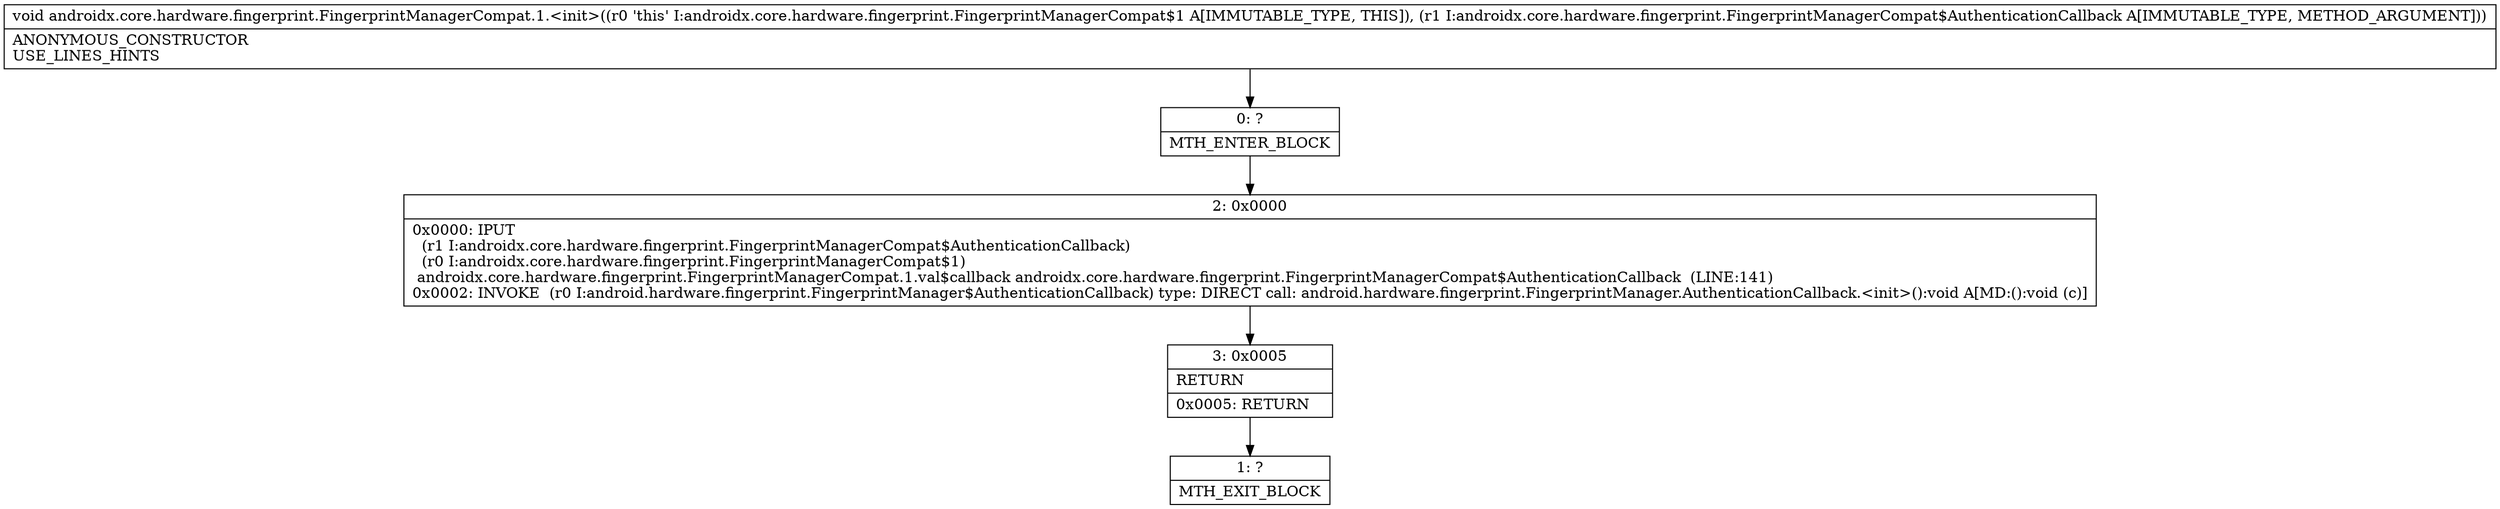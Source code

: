 digraph "CFG forandroidx.core.hardware.fingerprint.FingerprintManagerCompat.1.\<init\>(Landroidx\/core\/hardware\/fingerprint\/FingerprintManagerCompat$AuthenticationCallback;)V" {
Node_0 [shape=record,label="{0\:\ ?|MTH_ENTER_BLOCK\l}"];
Node_2 [shape=record,label="{2\:\ 0x0000|0x0000: IPUT  \l  (r1 I:androidx.core.hardware.fingerprint.FingerprintManagerCompat$AuthenticationCallback)\l  (r0 I:androidx.core.hardware.fingerprint.FingerprintManagerCompat$1)\l androidx.core.hardware.fingerprint.FingerprintManagerCompat.1.val$callback androidx.core.hardware.fingerprint.FingerprintManagerCompat$AuthenticationCallback  (LINE:141)\l0x0002: INVOKE  (r0 I:android.hardware.fingerprint.FingerprintManager$AuthenticationCallback) type: DIRECT call: android.hardware.fingerprint.FingerprintManager.AuthenticationCallback.\<init\>():void A[MD:():void (c)]\l}"];
Node_3 [shape=record,label="{3\:\ 0x0005|RETURN\l|0x0005: RETURN   \l}"];
Node_1 [shape=record,label="{1\:\ ?|MTH_EXIT_BLOCK\l}"];
MethodNode[shape=record,label="{void androidx.core.hardware.fingerprint.FingerprintManagerCompat.1.\<init\>((r0 'this' I:androidx.core.hardware.fingerprint.FingerprintManagerCompat$1 A[IMMUTABLE_TYPE, THIS]), (r1 I:androidx.core.hardware.fingerprint.FingerprintManagerCompat$AuthenticationCallback A[IMMUTABLE_TYPE, METHOD_ARGUMENT]))  | ANONYMOUS_CONSTRUCTOR\lUSE_LINES_HINTS\l}"];
MethodNode -> Node_0;Node_0 -> Node_2;
Node_2 -> Node_3;
Node_3 -> Node_1;
}

